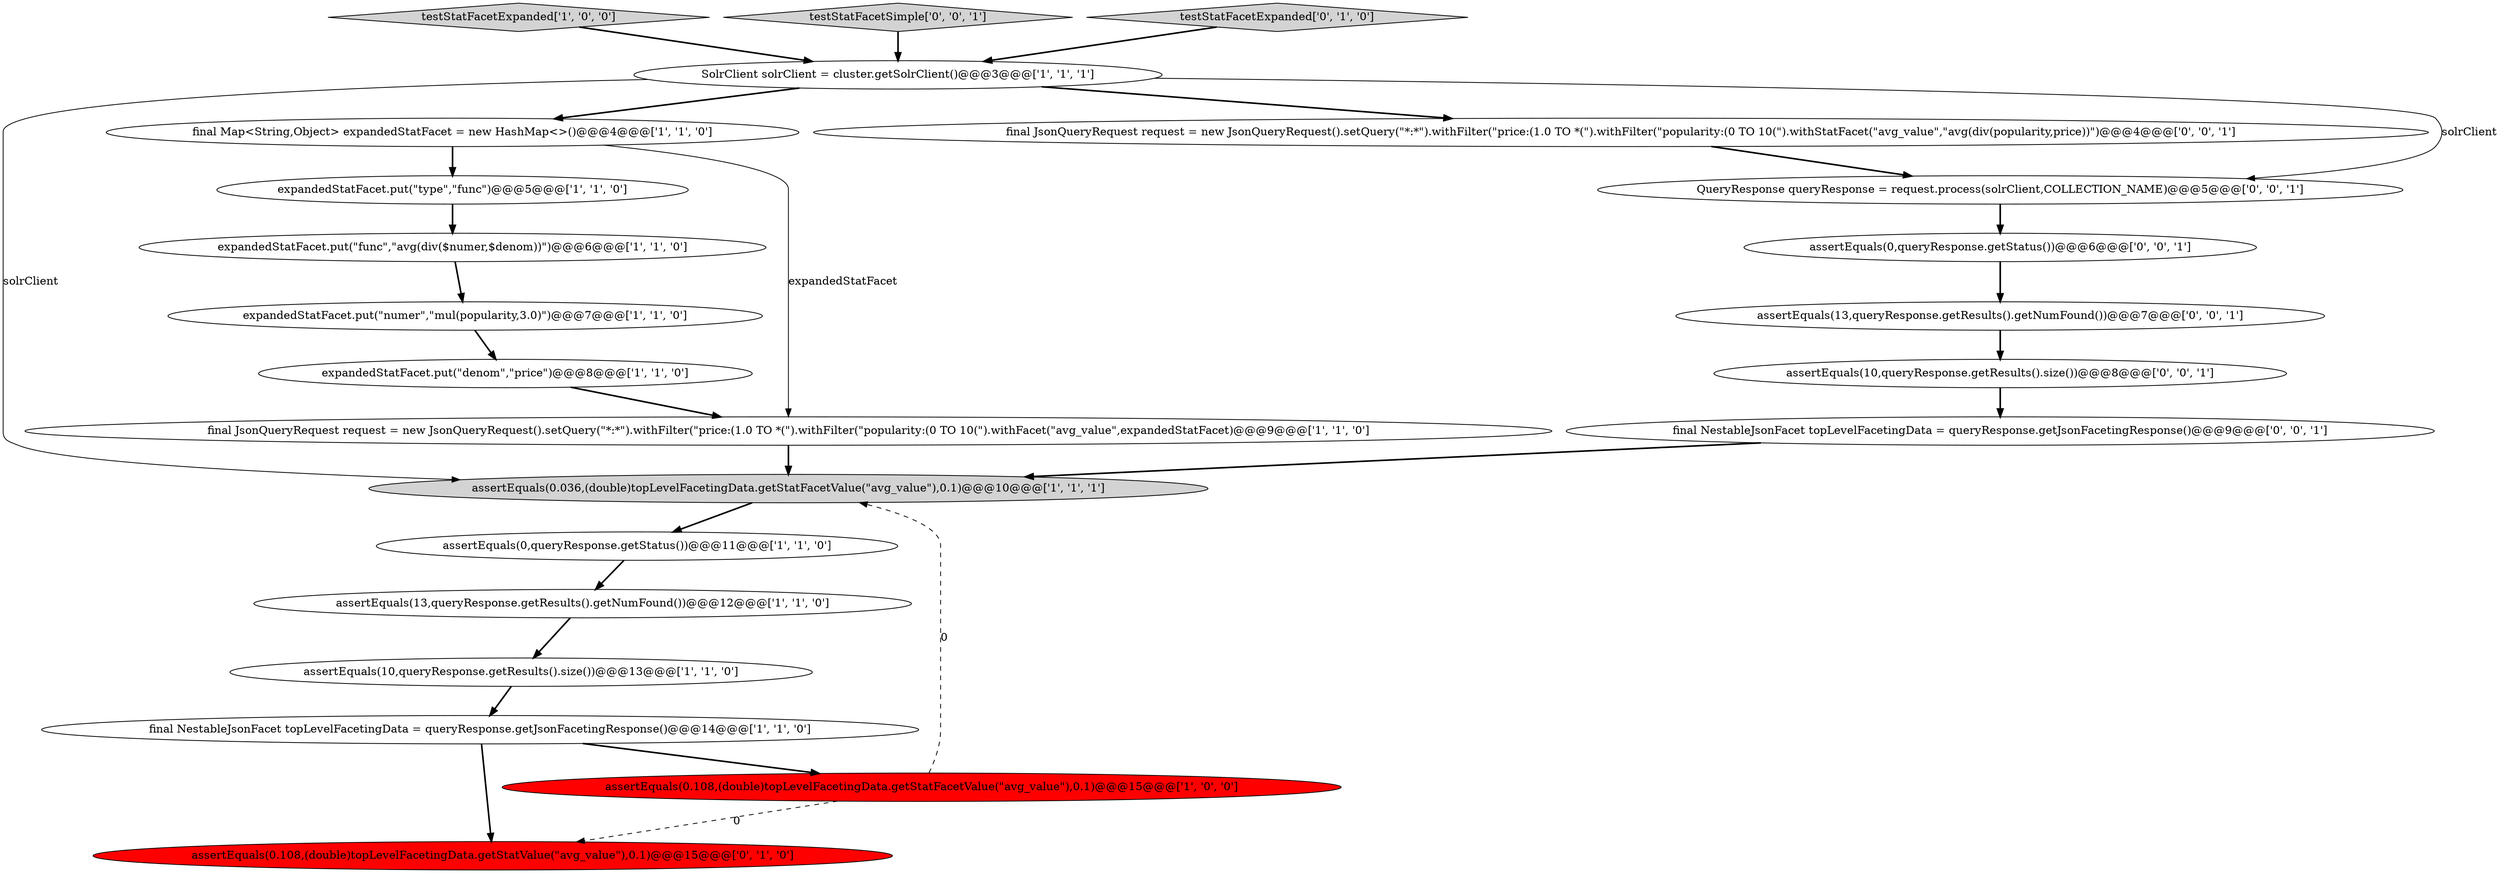 digraph {
3 [style = filled, label = "expandedStatFacet.put(\"numer\",\"mul(popularity,3.0)\")@@@7@@@['1', '1', '0']", fillcolor = white, shape = ellipse image = "AAA0AAABBB1BBB"];
1 [style = filled, label = "expandedStatFacet.put(\"denom\",\"price\")@@@8@@@['1', '1', '0']", fillcolor = white, shape = ellipse image = "AAA0AAABBB1BBB"];
19 [style = filled, label = "QueryResponse queryResponse = request.process(solrClient,COLLECTION_NAME)@@@5@@@['0', '0', '1']", fillcolor = white, shape = ellipse image = "AAA0AAABBB3BBB"];
4 [style = filled, label = "expandedStatFacet.put(\"func\",\"avg(div($numer,$denom))\")@@@6@@@['1', '1', '0']", fillcolor = white, shape = ellipse image = "AAA0AAABBB1BBB"];
21 [style = filled, label = "assertEquals(13,queryResponse.getResults().getNumFound())@@@7@@@['0', '0', '1']", fillcolor = white, shape = ellipse image = "AAA0AAABBB3BBB"];
10 [style = filled, label = "expandedStatFacet.put(\"type\",\"func\")@@@5@@@['1', '1', '0']", fillcolor = white, shape = ellipse image = "AAA0AAABBB1BBB"];
16 [style = filled, label = "final NestableJsonFacet topLevelFacetingData = queryResponse.getJsonFacetingResponse()@@@9@@@['0', '0', '1']", fillcolor = white, shape = ellipse image = "AAA0AAABBB3BBB"];
8 [style = filled, label = "assertEquals(0.036,(double)topLevelFacetingData.getStatFacetValue(\"avg_value\"),0.1)@@@10@@@['1', '1', '1']", fillcolor = lightgray, shape = ellipse image = "AAA0AAABBB1BBB"];
9 [style = filled, label = "final NestableJsonFacet topLevelFacetingData = queryResponse.getJsonFacetingResponse()@@@14@@@['1', '1', '0']", fillcolor = white, shape = ellipse image = "AAA0AAABBB1BBB"];
11 [style = filled, label = "final Map<String,Object> expandedStatFacet = new HashMap<>()@@@4@@@['1', '1', '0']", fillcolor = white, shape = ellipse image = "AAA0AAABBB1BBB"];
13 [style = filled, label = "assertEquals(10,queryResponse.getResults().size())@@@13@@@['1', '1', '0']", fillcolor = white, shape = ellipse image = "AAA0AAABBB1BBB"];
14 [style = filled, label = "assertEquals(0.108,(double)topLevelFacetingData.getStatValue(\"avg_value\"),0.1)@@@15@@@['0', '1', '0']", fillcolor = red, shape = ellipse image = "AAA1AAABBB2BBB"];
6 [style = filled, label = "assertEquals(13,queryResponse.getResults().getNumFound())@@@12@@@['1', '1', '0']", fillcolor = white, shape = ellipse image = "AAA0AAABBB1BBB"];
20 [style = filled, label = "assertEquals(10,queryResponse.getResults().size())@@@8@@@['0', '0', '1']", fillcolor = white, shape = ellipse image = "AAA0AAABBB3BBB"];
22 [style = filled, label = "assertEquals(0,queryResponse.getStatus())@@@6@@@['0', '0', '1']", fillcolor = white, shape = ellipse image = "AAA0AAABBB3BBB"];
17 [style = filled, label = "final JsonQueryRequest request = new JsonQueryRequest().setQuery(\"*:*\").withFilter(\"price:(1.0 TO *(\").withFilter(\"popularity:(0 TO 10(\").withStatFacet(\"avg_value\",\"avg(div(popularity,price))\")@@@4@@@['0', '0', '1']", fillcolor = white, shape = ellipse image = "AAA0AAABBB3BBB"];
0 [style = filled, label = "assertEquals(0.108,(double)topLevelFacetingData.getStatFacetValue(\"avg_value\"),0.1)@@@15@@@['1', '0', '0']", fillcolor = red, shape = ellipse image = "AAA1AAABBB1BBB"];
12 [style = filled, label = "testStatFacetExpanded['1', '0', '0']", fillcolor = lightgray, shape = diamond image = "AAA0AAABBB1BBB"];
18 [style = filled, label = "testStatFacetSimple['0', '0', '1']", fillcolor = lightgray, shape = diamond image = "AAA0AAABBB3BBB"];
5 [style = filled, label = "assertEquals(0,queryResponse.getStatus())@@@11@@@['1', '1', '0']", fillcolor = white, shape = ellipse image = "AAA0AAABBB1BBB"];
7 [style = filled, label = "SolrClient solrClient = cluster.getSolrClient()@@@3@@@['1', '1', '1']", fillcolor = white, shape = ellipse image = "AAA0AAABBB1BBB"];
2 [style = filled, label = "final JsonQueryRequest request = new JsonQueryRequest().setQuery(\"*:*\").withFilter(\"price:(1.0 TO *(\").withFilter(\"popularity:(0 TO 10(\").withFacet(\"avg_value\",expandedStatFacet)@@@9@@@['1', '1', '0']", fillcolor = white, shape = ellipse image = "AAA0AAABBB1BBB"];
15 [style = filled, label = "testStatFacetExpanded['0', '1', '0']", fillcolor = lightgray, shape = diamond image = "AAA0AAABBB2BBB"];
4->3 [style = bold, label=""];
7->11 [style = bold, label=""];
7->17 [style = bold, label=""];
9->0 [style = bold, label=""];
15->7 [style = bold, label=""];
3->1 [style = bold, label=""];
16->8 [style = bold, label=""];
22->21 [style = bold, label=""];
17->19 [style = bold, label=""];
12->7 [style = bold, label=""];
11->2 [style = solid, label="expandedStatFacet"];
0->14 [style = dashed, label="0"];
7->19 [style = solid, label="solrClient"];
21->20 [style = bold, label=""];
20->16 [style = bold, label=""];
5->6 [style = bold, label=""];
8->5 [style = bold, label=""];
11->10 [style = bold, label=""];
6->13 [style = bold, label=""];
9->14 [style = bold, label=""];
10->4 [style = bold, label=""];
0->8 [style = dashed, label="0"];
1->2 [style = bold, label=""];
13->9 [style = bold, label=""];
7->8 [style = solid, label="solrClient"];
18->7 [style = bold, label=""];
19->22 [style = bold, label=""];
2->8 [style = bold, label=""];
}
